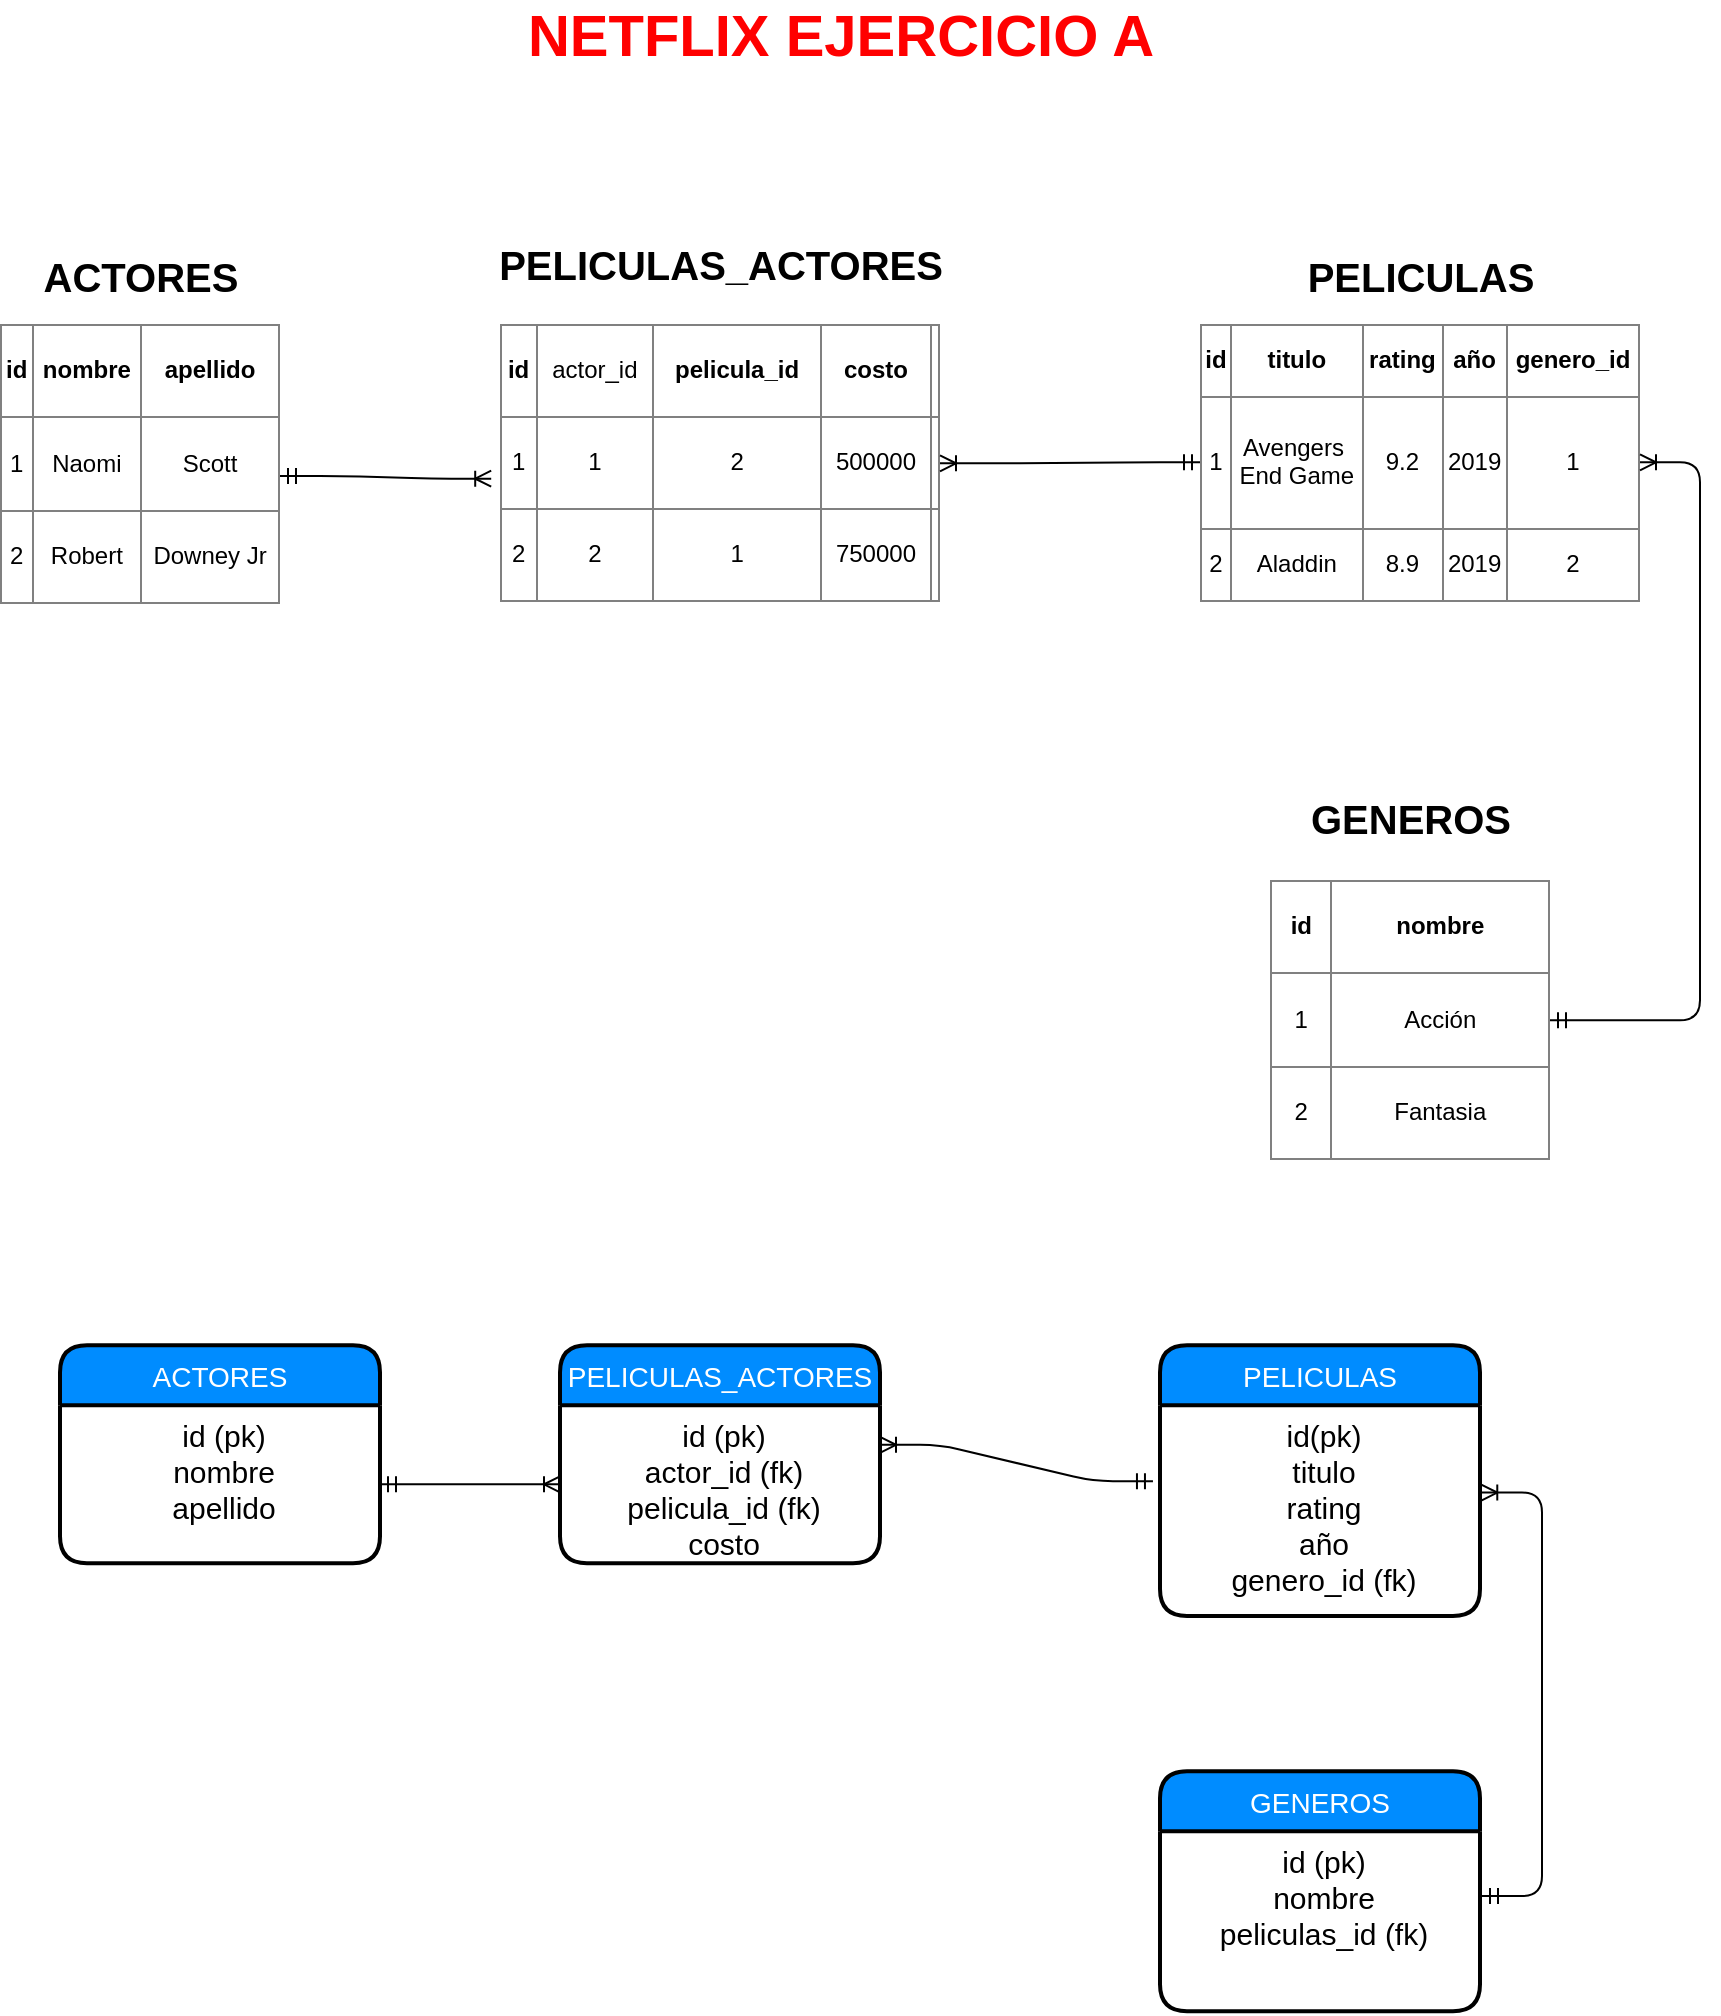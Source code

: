 <mxfile version="14.4.3" type="device"><diagram id="R5pfA701NaSD8N2ByGOf" name="Page-1"><mxGraphModel dx="3165" dy="706" grid="1" gridSize="10" guides="1" tooltips="1" connect="1" arrows="1" fold="1" page="1" pageScale="1" pageWidth="827" pageHeight="1169" math="0" shadow="0"><root><mxCell id="0"/><mxCell id="1" parent="0"/><mxCell id="119IcOjmTgw26iHcHYF6-54" value="&lt;font style=&quot;font-size: 29px&quot;&gt;&lt;b&gt;NETFLIX EJERCICIO A&lt;/b&gt;&lt;/font&gt;" style="text;html=1;align=center;verticalAlign=middle;resizable=0;points=[];;autosize=1;fontColor=#FF0000;" parent="1" vertex="1"><mxGeometry x="-1045" y="170" width="330" height="20" as="geometry"/></mxCell><mxCell id="119IcOjmTgw26iHcHYF6-56" value="&lt;table border=&quot;1&quot; width=&quot;100%&quot; style=&quot;width: 100% ; height: 100% ; border-collapse: collapse&quot;&gt;&lt;tbody&gt;&lt;tr&gt;&lt;td align=&quot;center&quot;&gt;&lt;b&gt;id&lt;/b&gt;&lt;/td&gt;&lt;td align=&quot;center&quot;&gt;&lt;b&gt;nombre&lt;/b&gt;&lt;/td&gt;&lt;/tr&gt;&lt;tr&gt;&lt;td align=&quot;center&quot;&gt;1&lt;/td&gt;&lt;td align=&quot;center&quot;&gt;Acción&lt;/td&gt;&lt;/tr&gt;&lt;tr&gt;&lt;td align=&quot;center&quot;&gt;2&lt;/td&gt;&lt;td align=&quot;center&quot;&gt;Fantasia&lt;/td&gt;&lt;/tr&gt;&lt;/tbody&gt;&lt;/table&gt;" style="text;html=1;overflow=fill;rounded=0;glass=0;comic=0;shadow=0;" parent="1" vertex="1"><mxGeometry x="-665" y="602.17" width="140" height="140" as="geometry"/></mxCell><mxCell id="119IcOjmTgw26iHcHYF6-57" value="GENEROS" style="text;html=1;resizable=0;points=[];autosize=1;align=center;verticalAlign=top;spacingTop=-4;fontStyle=1;fontSize=20;" parent="1" vertex="1"><mxGeometry x="-655" y="557.17" width="120" height="30" as="geometry"/></mxCell><mxCell id="119IcOjmTgw26iHcHYF6-59" value="&lt;table border=&quot;1&quot; width=&quot;100%&quot; style=&quot;width: 100% ; height: 100% ; border-collapse: collapse&quot;&gt;&lt;tbody&gt;&lt;tr&gt;&lt;td align=&quot;center&quot;&gt;&lt;b&gt;id&lt;/b&gt;&lt;/td&gt;&lt;td align=&quot;center&quot;&gt;&lt;b&gt;nombre&lt;/b&gt;&lt;/td&gt;&lt;td style=&quot;text-align: center&quot;&gt;&lt;b&gt;apellido&lt;/b&gt;&lt;/td&gt;&lt;/tr&gt;&lt;tr&gt;&lt;td align=&quot;center&quot;&gt;1&lt;/td&gt;&lt;td align=&quot;center&quot;&gt;Naomi&lt;/td&gt;&lt;td style=&quot;text-align: center&quot;&gt;Scott&lt;/td&gt;&lt;/tr&gt;&lt;tr&gt;&lt;td align=&quot;center&quot;&gt;2&lt;/td&gt;&lt;td align=&quot;center&quot;&gt;Robert&lt;/td&gt;&lt;td style=&quot;text-align: center&quot;&gt;Downey Jr&lt;/td&gt;&lt;/tr&gt;&lt;/tbody&gt;&lt;/table&gt;" style="text;html=1;overflow=fill;rounded=0;glass=0;comic=0;shadow=0;" parent="1" vertex="1"><mxGeometry x="-1300" y="323.67" width="140" height="140" as="geometry"/></mxCell><mxCell id="119IcOjmTgw26iHcHYF6-60" value="ACTORES" style="text;html=1;resizable=0;points=[];autosize=1;align=center;verticalAlign=top;spacingTop=-4;fontStyle=1;fontSize=20;" parent="1" vertex="1"><mxGeometry x="-1285" y="285.67" width="110" height="30" as="geometry"/></mxCell><mxCell id="119IcOjmTgw26iHcHYF6-61" style="edgeStyle=orthogonalEdgeStyle;rounded=0;orthogonalLoop=1;jettySize=auto;html=1;exitX=0;exitY=0.25;exitDx=0;exitDy=0;entryX=0.5;entryY=1;entryDx=0;entryDy=0;fontSize=20;strokeColor=none;endArrow=ERoneToMany;endFill=0;startArrow=ERmandOne;startFill=0;" parent="1" source="119IcOjmTgw26iHcHYF6-63" edge="1"><mxGeometry relative="1" as="geometry"><mxPoint x="-904.333" y="464" as="targetPoint"/><Array as="points"><mxPoint x="-840" y="358"/><mxPoint x="-840" y="464"/></Array></mxGeometry></mxCell><mxCell id="119IcOjmTgw26iHcHYF6-63" value="&lt;table border=&quot;1&quot; width=&quot;100%&quot; style=&quot;text-align: center ; width: 100% ; height: 100% ; border-collapse: collapse&quot;&gt;&lt;tbody&gt;&lt;tr&gt;&lt;td align=&quot;center&quot;&gt;&lt;b&gt;id&lt;/b&gt;&lt;/td&gt;&lt;td align=&quot;center&quot;&gt;&lt;b&gt;titulo&lt;/b&gt;&lt;/td&gt;&lt;td&gt;&lt;b&gt;rating&lt;/b&gt;&lt;/td&gt;&lt;td style=&quot;text-align: center&quot;&gt;&lt;b&gt;año&lt;/b&gt;&lt;/td&gt;&lt;td&gt;&lt;b&gt;genero_id&lt;/b&gt;&lt;/td&gt;&lt;/tr&gt;&lt;tr&gt;&lt;td align=&quot;center&quot;&gt;1&lt;/td&gt;&lt;td align=&quot;center&quot;&gt;Avengers&amp;nbsp;&lt;br&gt;End Game&lt;/td&gt;&lt;td&gt;9.2&lt;/td&gt;&lt;td style=&quot;text-align: center&quot;&gt;2019&lt;/td&gt;&lt;td&gt;1&lt;/td&gt;&lt;/tr&gt;&lt;tr&gt;&lt;td align=&quot;center&quot;&gt;2&lt;/td&gt;&lt;td align=&quot;center&quot;&gt;Aladdin&lt;/td&gt;&lt;td&gt;8.9&lt;/td&gt;&lt;td style=&quot;text-align: center&quot;&gt;2019&lt;/td&gt;&lt;td&gt;2&lt;/td&gt;&lt;/tr&gt;&lt;/tbody&gt;&lt;/table&gt;" style="text;html=1;overflow=fill;rounded=0;glass=0;comic=0;shadow=0;" parent="1" vertex="1"><mxGeometry x="-700" y="323.67" width="220" height="139" as="geometry"/></mxCell><mxCell id="119IcOjmTgw26iHcHYF6-64" value="PELICULAS" style="text;html=1;resizable=0;points=[];autosize=1;align=center;verticalAlign=top;spacingTop=-4;fontStyle=1;fontSize=20;" parent="1" vertex="1"><mxGeometry x="-655" y="285.67" width="130" height="30" as="geometry"/></mxCell><mxCell id="119IcOjmTgw26iHcHYF6-69" value="PELICULAS" style="swimlane;childLayout=stackLayout;horizontal=1;startSize=30;horizontalStack=0;fillColor=#008cff;fontColor=#FFFFFF;rounded=1;fontSize=14;fontStyle=0;strokeWidth=2;resizeParent=0;resizeLast=1;shadow=0;dashed=0;align=center;glass=0;comic=0;" parent="1" vertex="1"><mxGeometry x="-720" y="834.67" width="160" height="135.33" as="geometry"/></mxCell><mxCell id="119IcOjmTgw26iHcHYF6-70" value="id(pk)&#xA;titulo&#xA;rating&#xA;año&#xA;genero_id (fk)" style="align=center;strokeColor=none;fillColor=none;spacingLeft=4;fontSize=15;verticalAlign=top;resizable=0;rotatable=0;part=1;" parent="119IcOjmTgw26iHcHYF6-69" vertex="1"><mxGeometry y="30" width="160" height="105.33" as="geometry"/></mxCell><mxCell id="119IcOjmTgw26iHcHYF6-73" value="ACTORES" style="swimlane;childLayout=stackLayout;horizontal=1;startSize=30;horizontalStack=0;fillColor=#008cff;fontColor=#FFFFFF;rounded=1;fontSize=14;fontStyle=0;strokeWidth=2;resizeParent=0;resizeLast=1;shadow=0;dashed=0;align=center;glass=0;comic=0;" parent="1" vertex="1"><mxGeometry x="-1270" y="834.67" width="160" height="109" as="geometry"/></mxCell><mxCell id="119IcOjmTgw26iHcHYF6-74" value="id (pk)&#xA;nombre&#xA;apellido" style="align=center;strokeColor=none;fillColor=none;spacingLeft=4;fontSize=15;verticalAlign=top;resizable=0;rotatable=0;part=1;" parent="119IcOjmTgw26iHcHYF6-73" vertex="1"><mxGeometry y="30" width="160" height="79" as="geometry"/></mxCell><mxCell id="119IcOjmTgw26iHcHYF6-76" value="GENEROS" style="swimlane;childLayout=stackLayout;horizontal=1;startSize=30;horizontalStack=0;fillColor=#008cff;fontColor=#FFFFFF;rounded=1;fontSize=14;fontStyle=0;strokeWidth=2;resizeParent=0;resizeLast=1;shadow=0;dashed=0;align=center;glass=0;comic=0;" parent="1" vertex="1"><mxGeometry x="-720" y="1047.67" width="160" height="120" as="geometry"/></mxCell><mxCell id="119IcOjmTgw26iHcHYF6-77" value="id (pk)&#xA;nombre&#xA;peliculas_id (fk)&#xA;" style="align=center;strokeColor=none;fillColor=none;spacingLeft=4;fontSize=15;verticalAlign=top;resizable=0;rotatable=0;part=1;" parent="119IcOjmTgw26iHcHYF6-76" vertex="1"><mxGeometry y="30" width="160" height="90" as="geometry"/></mxCell><mxCell id="cm4TGpfgYCsKvaywcbWH-1" value="PELICULAS_ACTORES" style="swimlane;childLayout=stackLayout;horizontal=1;startSize=30;horizontalStack=0;fillColor=#008cff;fontColor=#FFFFFF;rounded=1;fontSize=14;fontStyle=0;strokeWidth=2;resizeParent=0;resizeLast=1;shadow=0;dashed=0;align=center;glass=0;comic=0;" vertex="1" parent="1"><mxGeometry x="-1020" y="834.67" width="160" height="109" as="geometry"/></mxCell><mxCell id="cm4TGpfgYCsKvaywcbWH-2" value="id (pk)&#xA;actor_id (fk)&#xA;pelicula_id (fk)&#xA;costo&#xA;" style="align=center;strokeColor=none;fillColor=none;spacingLeft=4;fontSize=15;verticalAlign=top;resizable=0;rotatable=0;part=1;" vertex="1" parent="cm4TGpfgYCsKvaywcbWH-1"><mxGeometry y="30" width="160" height="79" as="geometry"/></mxCell><mxCell id="cm4TGpfgYCsKvaywcbWH-3" value="&lt;table style=&quot;text-align: center ; width: 100% ; height: 100% ; border-collapse: collapse&quot; width=&quot;100%&quot; border=&quot;1&quot;&gt;&lt;tbody&gt;&lt;tr&gt;&lt;td align=&quot;center&quot;&gt;&lt;b&gt;id&lt;/b&gt;&lt;/td&gt;&lt;td align=&quot;center&quot;&gt;actor_id&lt;br&gt;&lt;/td&gt;&lt;td&gt;&lt;b&gt;pelicula_id&lt;/b&gt;&lt;br&gt;&lt;/td&gt;&lt;td style=&quot;text-align: center&quot;&gt;&lt;b&gt;costo&lt;/b&gt;&lt;/td&gt;&lt;td&gt;&lt;br&gt;&lt;/td&gt;&lt;/tr&gt;&lt;tr&gt;&lt;td align=&quot;center&quot;&gt;1&lt;/td&gt;&lt;td align=&quot;center&quot;&gt;1&lt;/td&gt;&lt;td&gt;2&lt;/td&gt;&lt;td style=&quot;text-align: center&quot;&gt;500000&lt;/td&gt;&lt;td&gt;&lt;br&gt;&lt;/td&gt;&lt;/tr&gt;&lt;tr&gt;&lt;td align=&quot;center&quot;&gt;2&lt;/td&gt;&lt;td align=&quot;center&quot;&gt;2&lt;/td&gt;&lt;td&gt;1&lt;/td&gt;&lt;td style=&quot;text-align: center&quot;&gt;750000&lt;/td&gt;&lt;td&gt;&lt;br&gt;&lt;/td&gt;&lt;/tr&gt;&lt;/tbody&gt;&lt;/table&gt;" style="text;html=1;overflow=fill;rounded=0;glass=0;comic=0;shadow=0;" vertex="1" parent="1"><mxGeometry x="-1050" y="324.17" width="220" height="139" as="geometry"/></mxCell><mxCell id="cm4TGpfgYCsKvaywcbWH-4" value="&lt;div&gt;PELICULAS_ACTORES&lt;/div&gt;&lt;div&gt;&lt;br&gt;&lt;/div&gt;" style="text;html=1;resizable=0;points=[];autosize=1;align=center;verticalAlign=top;spacingTop=-4;fontStyle=1;fontSize=20;" vertex="1" parent="1"><mxGeometry x="-1060" y="280" width="240" height="50" as="geometry"/></mxCell><mxCell id="cm4TGpfgYCsKvaywcbWH-5" value="" style="edgeStyle=entityRelationEdgeStyle;fontSize=12;html=1;endArrow=ERoneToMany;startArrow=ERmandOne;entryX=-0.02;entryY=0.555;entryDx=0;entryDy=0;entryPerimeter=0;" edge="1" parent="1" target="cm4TGpfgYCsKvaywcbWH-3"><mxGeometry width="100" height="100" relative="1" as="geometry"><mxPoint x="-1160" y="400" as="sourcePoint"/><mxPoint x="-1060" y="300" as="targetPoint"/></mxGeometry></mxCell><mxCell id="cm4TGpfgYCsKvaywcbWH-7" value="" style="edgeStyle=entityRelationEdgeStyle;fontSize=12;html=1;endArrow=ERoneToMany;startArrow=ERmandOne;exitX=0;exitY=0.5;exitDx=0;exitDy=0;" edge="1" parent="1" source="119IcOjmTgw26iHcHYF6-63" target="cm4TGpfgYCsKvaywcbWH-3"><mxGeometry width="100" height="100" relative="1" as="geometry"><mxPoint x="-780.0" y="240" as="sourcePoint"/><mxPoint x="-674.4" y="241.315" as="targetPoint"/></mxGeometry></mxCell><mxCell id="cm4TGpfgYCsKvaywcbWH-8" value="" style="edgeStyle=entityRelationEdgeStyle;fontSize=12;html=1;endArrow=ERoneToMany;startArrow=ERmandOne;exitX=1;exitY=0.5;exitDx=0;exitDy=0;" edge="1" parent="1" source="119IcOjmTgw26iHcHYF6-56" target="119IcOjmTgw26iHcHYF6-63"><mxGeometry width="100" height="100" relative="1" as="geometry"><mxPoint x="-695" y="671.58" as="sourcePoint"/><mxPoint x="-825" y="672.08" as="targetPoint"/></mxGeometry></mxCell><mxCell id="cm4TGpfgYCsKvaywcbWH-9" value="" style="edgeStyle=entityRelationEdgeStyle;fontSize=12;html=1;endArrow=ERoneToMany;startArrow=ERmandOne;entryX=0;entryY=0.5;entryDx=0;entryDy=0;exitX=1;exitY=0.5;exitDx=0;exitDy=0;" edge="1" parent="1" source="119IcOjmTgw26iHcHYF6-74" target="cm4TGpfgYCsKvaywcbWH-2"><mxGeometry width="100" height="100" relative="1" as="geometry"><mxPoint x="-1110.0" y="760" as="sourcePoint"/><mxPoint x="-1004.4" y="761.315" as="targetPoint"/></mxGeometry></mxCell><mxCell id="cm4TGpfgYCsKvaywcbWH-12" value="" style="edgeStyle=entityRelationEdgeStyle;fontSize=12;html=1;endArrow=ERoneToMany;startArrow=ERmandOne;exitX=-0.022;exitY=0.36;exitDx=0;exitDy=0;entryX=1;entryY=0.25;entryDx=0;entryDy=0;exitPerimeter=0;" edge="1" parent="1" source="119IcOjmTgw26iHcHYF6-70" target="cm4TGpfgYCsKvaywcbWH-2"><mxGeometry width="100" height="100" relative="1" as="geometry"><mxPoint x="-780" y="770" as="sourcePoint"/><mxPoint x="-910" y="770.5" as="targetPoint"/></mxGeometry></mxCell><mxCell id="cm4TGpfgYCsKvaywcbWH-13" value="" style="edgeStyle=entityRelationEdgeStyle;fontSize=12;html=1;endArrow=ERoneToMany;startArrow=ERmandOne;entryX=1.004;entryY=0.414;entryDx=0;entryDy=0;entryPerimeter=0;" edge="1" parent="1" target="119IcOjmTgw26iHcHYF6-70"><mxGeometry width="100" height="100" relative="1" as="geometry"><mxPoint x="-559" y="1110" as="sourcePoint"/><mxPoint x="-430" y="850.5" as="targetPoint"/></mxGeometry></mxCell></root></mxGraphModel></diagram></mxfile>